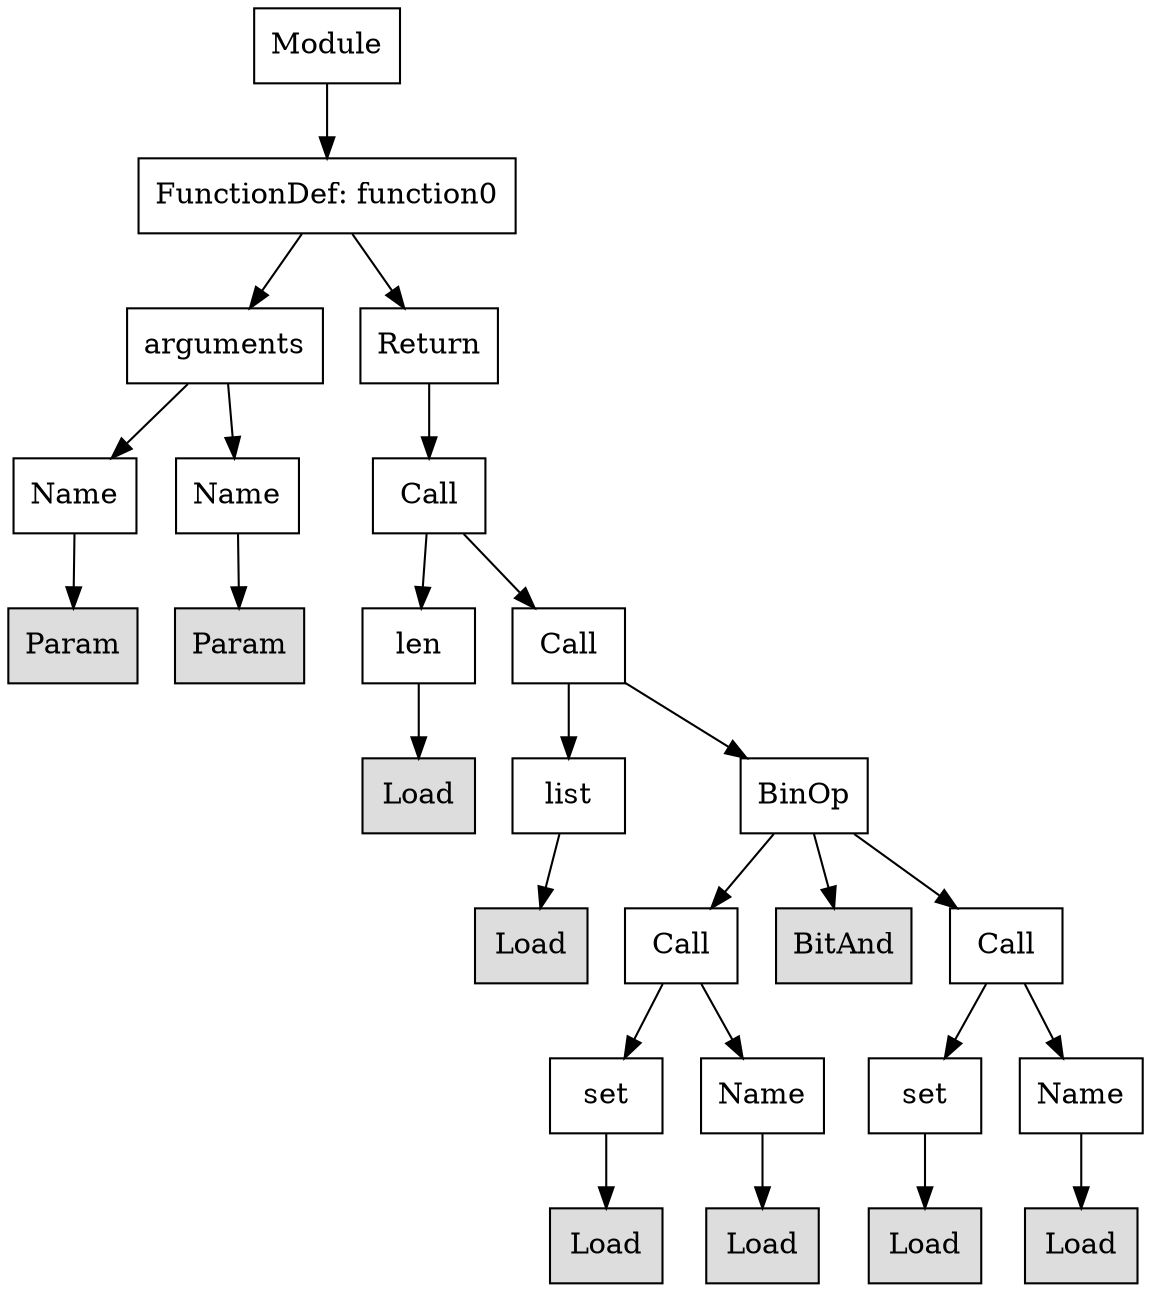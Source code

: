 digraph G {
n0 [shape=rect, label="Module"];
n1 [shape=rect, label="FunctionDef: function0"];
n2 [shape=rect, label="arguments"];
n3 [shape=rect, label="Return"];
n4 [shape=rect, label="Name"];
n5 [shape=rect, label="Name"];
n6 [shape=rect, label="Call"];
n7 [shape=rect, label="Param" style="filled" fillcolor="#dddddd"];
n8 [shape=rect, label="Param" style="filled" fillcolor="#dddddd"];
n9 [shape=rect, label="len"];
n10 [shape=rect, label="Call"];
n11 [shape=rect, label="Load" style="filled" fillcolor="#dddddd"];
n12 [shape=rect, label="list"];
n13 [shape=rect, label="BinOp"];
n14 [shape=rect, label="Load" style="filled" fillcolor="#dddddd"];
n15 [shape=rect, label="Call"];
n16 [shape=rect, label="BitAnd" style="filled" fillcolor="#dddddd"];
n17 [shape=rect, label="Call"];
n18 [shape=rect, label="set"];
n19 [shape=rect, label="Name"];
n20 [shape=rect, label="set"];
n21 [shape=rect, label="Name"];
n22 [shape=rect, label="Load" style="filled" fillcolor="#dddddd"];
n23 [shape=rect, label="Load" style="filled" fillcolor="#dddddd"];
n24 [shape=rect, label="Load" style="filled" fillcolor="#dddddd"];
n25 [shape=rect, label="Load" style="filled" fillcolor="#dddddd"];
n0 -> n1;
n1 -> n2;
n1 -> n3;
n2 -> n4;
n2 -> n5;
n3 -> n6;
n4 -> n7;
n5 -> n8;
n6 -> n9;
n6 -> n10;
n9 -> n11;
n10 -> n12;
n10 -> n13;
n12 -> n14;
n13 -> n15;
n13 -> n16;
n13 -> n17;
n15 -> n18;
n15 -> n19;
n17 -> n20;
n17 -> n21;
n18 -> n22;
n19 -> n23;
n20 -> n24;
n21 -> n25;
}
